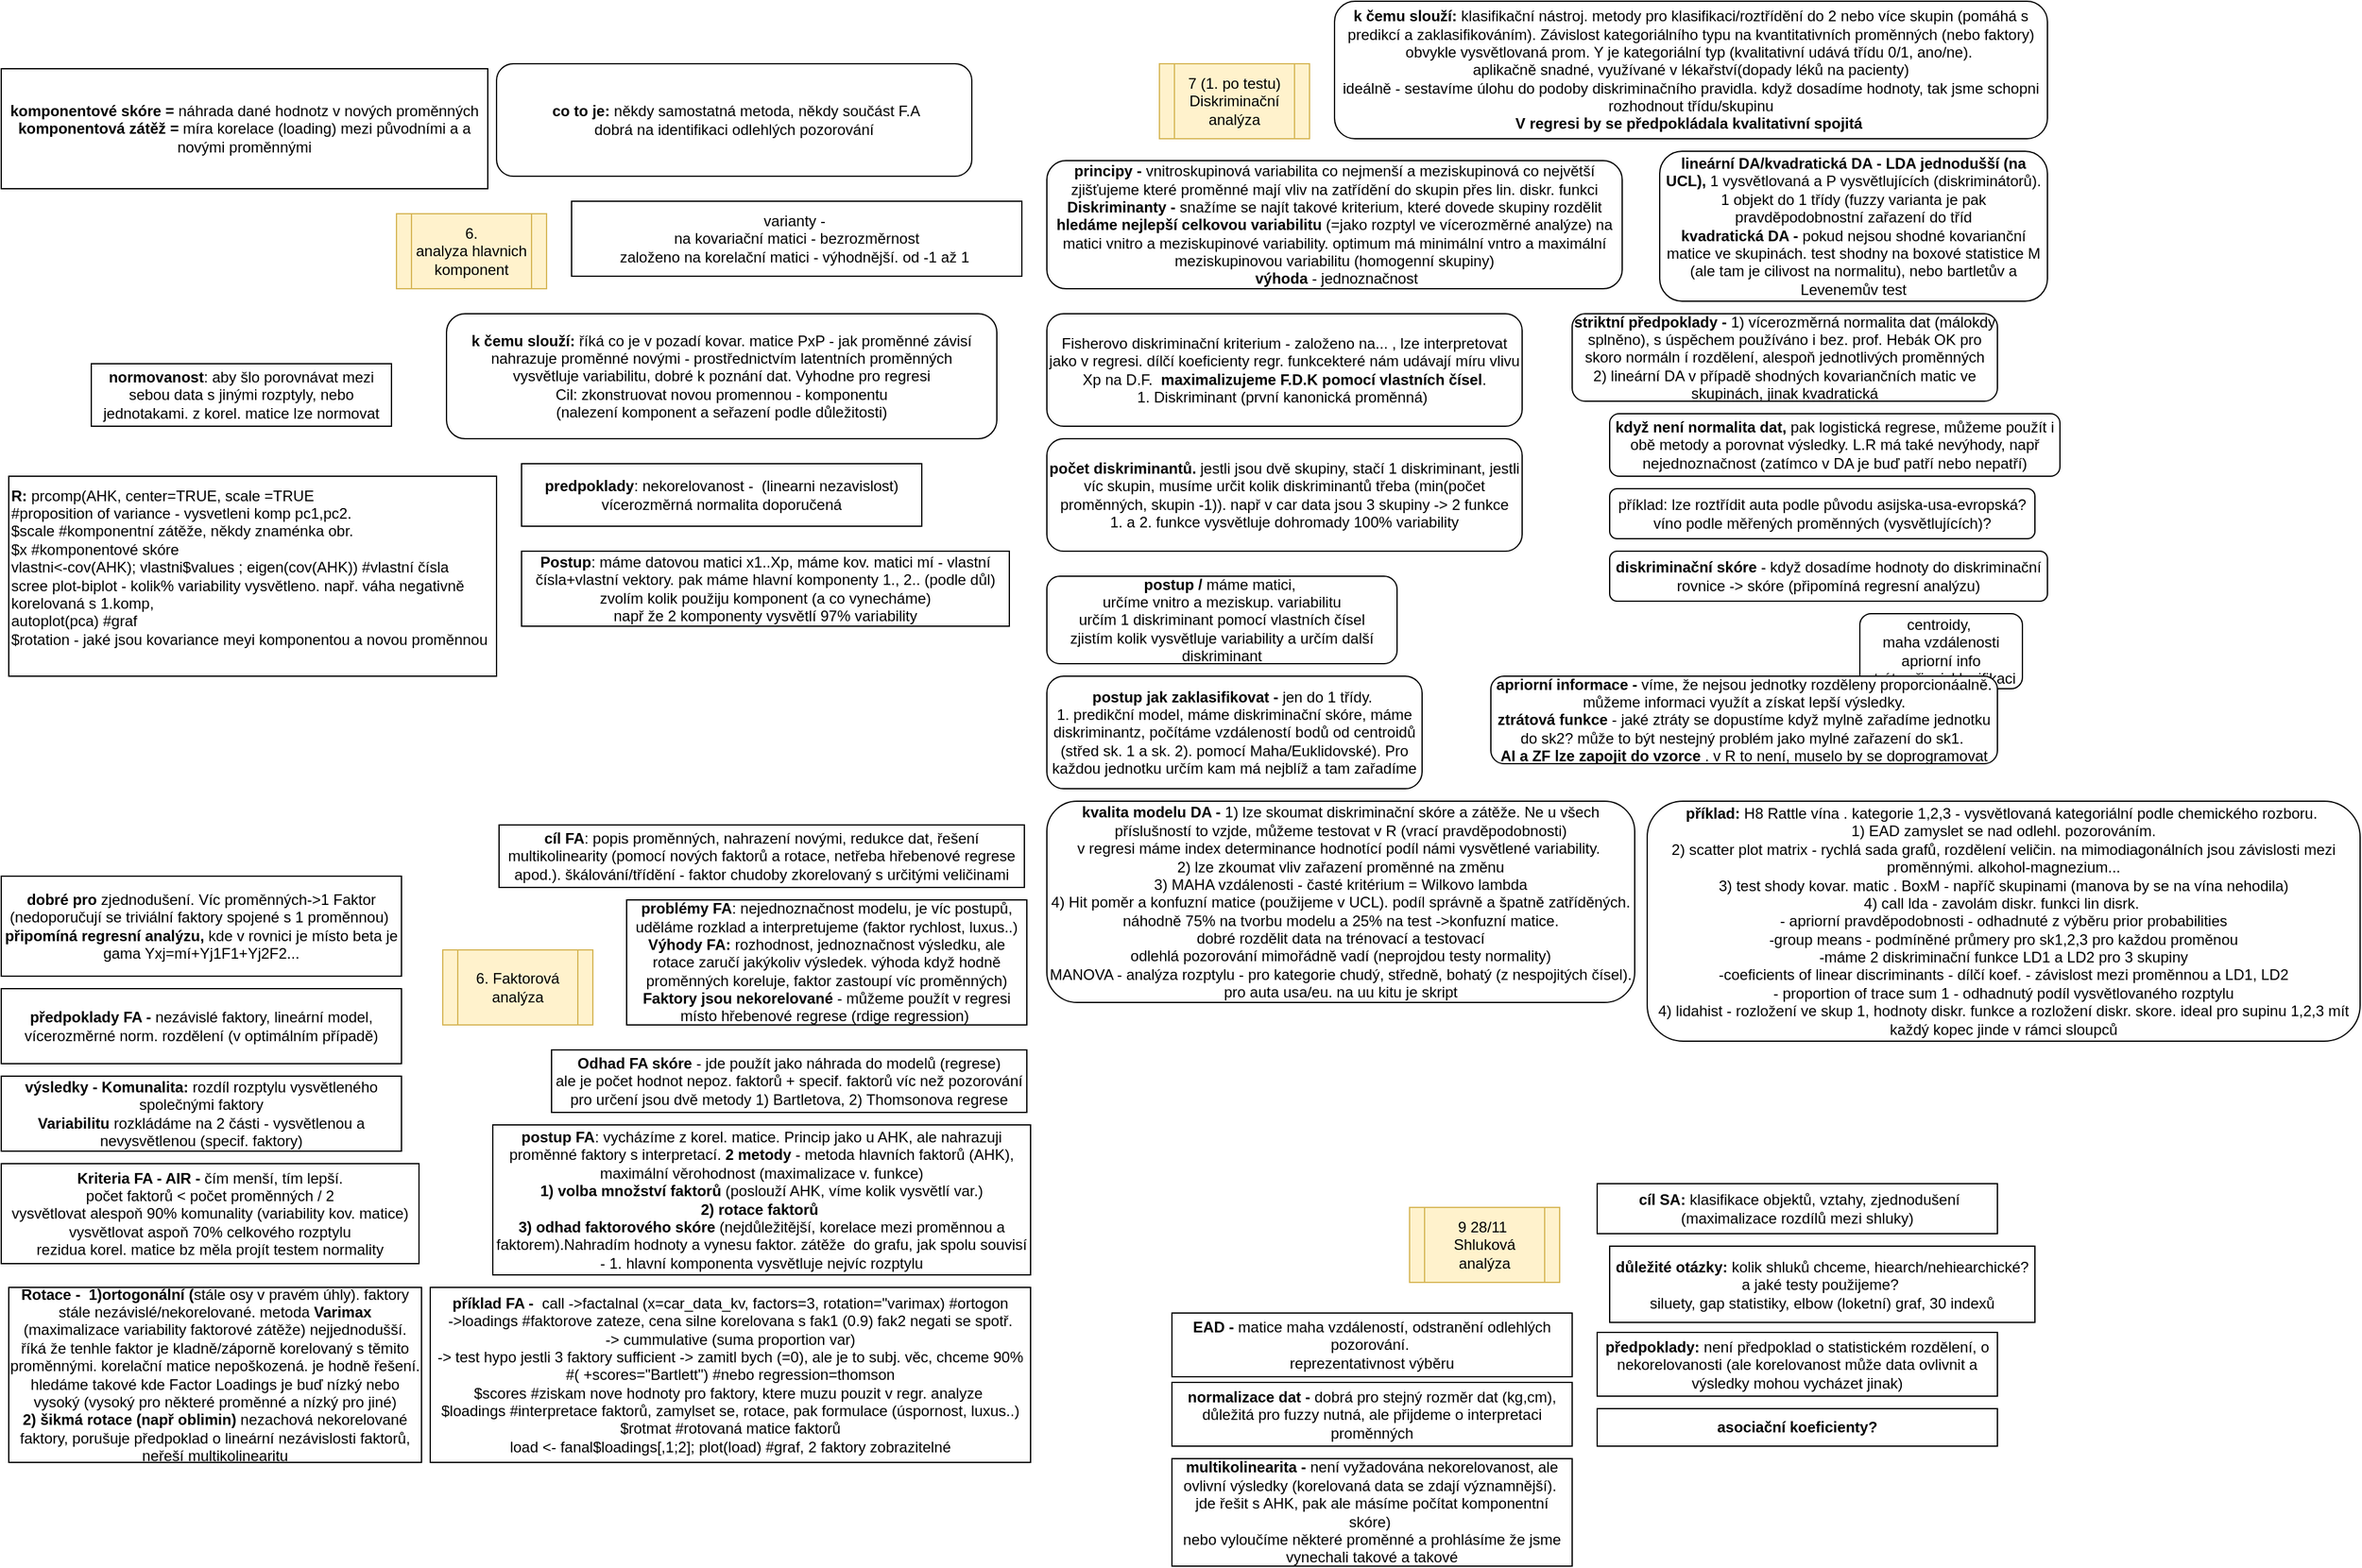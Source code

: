 <mxfile version="12.4.3" type="github" pages="1">
  <diagram id="y8Ra8WDpV--MmbTcDogs" name="Page-1">
    <mxGraphModel dx="1024" dy="566" grid="1" gridSize="10" guides="1" tooltips="1" connect="1" arrows="1" fold="1" page="1" pageScale="1" pageWidth="827" pageHeight="1169" math="0" shadow="0">
      <root>
        <mxCell id="0"/>
        <mxCell id="1" parent="0"/>
        <mxCell id="F72YbmFoQMziK-xgi5LF-1" value="varianty -&amp;nbsp;&lt;br&gt;na kovariační matici - bezrozměrnost&lt;br&gt;založeno na korelační matici - výhodnější. od -1 až 1&amp;nbsp;" style="rounded=0;whiteSpace=wrap;html=1;" parent="1" vertex="1">
          <mxGeometry x="460" y="160" width="360" height="60" as="geometry"/>
        </mxCell>
        <mxCell id="F72YbmFoQMziK-xgi5LF-2" value="6. &lt;br&gt;analyza hlavnich komponent" style="shape=process;whiteSpace=wrap;html=1;backgroundOutline=1;fillColor=#fff2cc;strokeColor=#d6b656;" parent="1" vertex="1">
          <mxGeometry x="320" y="170" width="120" height="60" as="geometry"/>
        </mxCell>
        <mxCell id="F72YbmFoQMziK-xgi5LF-4" value="&lt;b&gt;&amp;nbsp;co to je:&lt;/b&gt; někdy samostatná metoda, někdy součást F.A&lt;br&gt;dobrá na identifikaci odlehlých pozorování&lt;br&gt;" style="rounded=1;whiteSpace=wrap;html=1;" parent="1" vertex="1">
          <mxGeometry x="400" y="50" width="380" height="90" as="geometry"/>
        </mxCell>
        <mxCell id="F72YbmFoQMziK-xgi5LF-5" value="&lt;b&gt;k čemu slouží:&lt;/b&gt; říká co je v pozadí kovar. matice PxP - jak proměnné závisí&lt;br&gt;nahrazuje proměnné novými - prostřednictvím latentních proměnných&lt;br&gt;vysvětluje variabilitu, dobré k poznání dat. Vyhodne pro regresi&lt;br&gt;Cil: zkonstruovat novou promennou - komponentu&lt;br&gt;(nalezení komponent a seřazení podle důležitosti)" style="rounded=1;whiteSpace=wrap;html=1;" parent="1" vertex="1">
          <mxGeometry x="360" y="250" width="440" height="100" as="geometry"/>
        </mxCell>
        <mxCell id="F72YbmFoQMziK-xgi5LF-6" value="&lt;b&gt;predpoklady&lt;/b&gt;: nekorelovanost -&amp;nbsp; (linearni nezavislost)&lt;br&gt;vícerozměrná normalita doporučená" style="rounded=0;whiteSpace=wrap;html=1;" parent="1" vertex="1">
          <mxGeometry x="420" y="370" width="320" height="50" as="geometry"/>
        </mxCell>
        <mxCell id="F72YbmFoQMziK-xgi5LF-7" value="&lt;b&gt;Postup&lt;/b&gt;: máme datovou matici x1..Xp, máme kov. matici mí - vlastní čísla+vlastní vektory. pak máme hlavní komponenty 1., 2.. (podle důl)&lt;br&gt;zvolím kolik použiju komponent (a co vynecháme)&lt;br&gt;např že 2 komponenty vysvětlí 97% variability" style="rounded=0;whiteSpace=wrap;html=1;" parent="1" vertex="1">
          <mxGeometry x="420" y="440" width="390" height="60" as="geometry"/>
        </mxCell>
        <mxCell id="F72YbmFoQMziK-xgi5LF-9" value="&lt;b&gt;komponentové skóre =&lt;/b&gt; náhrada dané hodnotz v nových proměnných&lt;br&gt;&lt;b&gt;komponentová zátěž =&lt;/b&gt; míra korelace (loading) mezi původními a a novými proměnnými" style="rounded=0;whiteSpace=wrap;html=1;" parent="1" vertex="1">
          <mxGeometry x="4" y="54" width="389" height="96" as="geometry"/>
        </mxCell>
        <mxCell id="F72YbmFoQMziK-xgi5LF-10" value="&lt;b&gt;normovanost&lt;/b&gt;: aby šlo porovnávat mezi sebou data s jinými rozptyly, nebo jednotakami. z korel. matice lze normovat" style="rounded=0;whiteSpace=wrap;html=1;" parent="1" vertex="1">
          <mxGeometry x="76" y="290" width="240" height="50" as="geometry"/>
        </mxCell>
        <mxCell id="F72YbmFoQMziK-xgi5LF-12" value="&lt;b&gt;R: &lt;/b&gt;prcomp(AHK, center=TRUE, scale =TRUE&lt;br&gt;#proposition of variance - vysvetleni komp pc1,pc2.&lt;br&gt;$scale #komponentní zátěže, někdy znaménka obr.&lt;br&gt;$x #komponentové skóre&lt;br&gt;vlastni&amp;lt;-cov(AHK); vlastni$values ; eigen(cov(AHK)) #vlastní čísla&lt;br&gt;&lt;div&gt;&lt;span&gt;scree plot-biplot - kolik% variability vysvětleno. např. váha negativně korelovaná s 1.komp,&amp;nbsp;&lt;/span&gt;&lt;/div&gt;&lt;div&gt;&lt;span&gt;autoplot(pca) #graf&lt;/span&gt;&lt;/div&gt;&lt;div&gt;$rotation - jaké jsou kovariance meyi komponentou a novou proměnnou&lt;/div&gt;&lt;div&gt;&lt;br&gt;&lt;/div&gt;" style="rounded=0;whiteSpace=wrap;html=1;align=left;" parent="1" vertex="1">
          <mxGeometry x="10" y="380" width="390" height="160" as="geometry"/>
        </mxCell>
        <mxCell id="F72YbmFoQMziK-xgi5LF-13" value="6. Faktorová analýza" style="shape=process;whiteSpace=wrap;html=1;backgroundOutline=1;fillColor=#fff2cc;strokeColor=#d6b656;" parent="1" vertex="1">
          <mxGeometry x="357" y="759" width="120" height="60" as="geometry"/>
        </mxCell>
        <mxCell id="F72YbmFoQMziK-xgi5LF-14" value="&lt;b&gt;problémy FA&lt;/b&gt;: nejednoznačnost modelu, je víc postupů, uděláme rozklad a interpretujeme (faktor rychlost, luxus..)&lt;br&gt;&lt;b&gt;Výhody FA:&lt;/b&gt; rozhodnost, jednoznačnost výsledku, ale rotace zaručí jakýkoliv výsledek. výhoda když hodně proměnných koreluje, faktor zastoupí víc proměnných)&lt;br&gt;&lt;b&gt;Faktory jsou nekorelované&lt;/b&gt;&amp;nbsp;- můžeme použít v regresi místo hřebenové regrese (rdige regression)&amp;nbsp;" style="rounded=0;whiteSpace=wrap;html=1;" parent="1" vertex="1">
          <mxGeometry x="504" y="719" width="320" height="100" as="geometry"/>
        </mxCell>
        <mxCell id="F72YbmFoQMziK-xgi5LF-15" value="&lt;b&gt;dobré pro&lt;/b&gt; zjednodušení. Víc proměnných-&amp;gt;1 Faktor (nedoporučují se triviální faktory spojené s 1 proměnnou)&amp;nbsp;&lt;br&gt;&lt;b&gt;připomíná regresní analýzu,&lt;/b&gt; kde v rovnici je místo beta je gama Yxj=mí+Yj1F1+Yj2F2...&lt;br&gt;" style="rounded=0;whiteSpace=wrap;html=1;" parent="1" vertex="1">
          <mxGeometry x="4" y="700" width="320" height="80" as="geometry"/>
        </mxCell>
        <mxCell id="F72YbmFoQMziK-xgi5LF-16" value="&lt;b&gt;cíl FA&lt;/b&gt;: popis proměnných, nahrazení novými, redukce dat, řešení multikolinearity (pomocí nových faktorů a rotace, netřeba hřebenové regrese apod.). škálování/třídění - faktor chudoby zkorelovaný s určitými veličinami" style="rounded=0;whiteSpace=wrap;html=1;" parent="1" vertex="1">
          <mxGeometry x="402" y="659" width="420" height="50" as="geometry"/>
        </mxCell>
        <mxCell id="F72YbmFoQMziK-xgi5LF-17" value="&lt;b&gt;postup FA&lt;/b&gt;: vycházíme z korel. matice. Princip jako u AHK, ale nahrazuji proměnné faktory s interpretací.&amp;nbsp;&lt;b&gt;2 metody&amp;nbsp;&lt;/b&gt;- metoda hlavních faktorů (AHK), maximální věrohodnost (maximalizace v. funkce)&lt;br&gt;&lt;b&gt;1) volba množství faktorů &lt;/b&gt;(poslouží AHK, víme kolik vysvětlí var.)&lt;br&gt;&lt;b&gt;2) rotace faktorů&amp;nbsp;&lt;/b&gt;&lt;br&gt;&lt;b&gt;3) odhad faktorového skóre&lt;/b&gt; (nejdůležitější, korelace mezi proměnnou a faktorem).Nahradím hodnoty a vynesu faktor. zátěže&amp;nbsp; do grafu, jak spolu souvisí&lt;br&gt;- 1. hlavní komponenta vysvětluje nejvíc rozptylu" style="rounded=0;whiteSpace=wrap;html=1;" parent="1" vertex="1">
          <mxGeometry x="397" y="899" width="430" height="120" as="geometry"/>
        </mxCell>
        <mxCell id="akfnTeuAMZxxue4OsH-c-2" value="&lt;b&gt;předpoklady FA - &lt;/b&gt;nezávislé faktory, lineární model, vícerozměrné norm. rozdělení (v optimálním případě)" style="rounded=0;whiteSpace=wrap;html=1;" vertex="1" parent="1">
          <mxGeometry x="4" y="790" width="320" height="60" as="geometry"/>
        </mxCell>
        <mxCell id="akfnTeuAMZxxue4OsH-c-3" value="&lt;b&gt;výsledky - Komunalita: &lt;/b&gt;rozdíl rozptylu vysvětleného společnými faktory&lt;br&gt;&lt;b&gt;Variabilitu &lt;/b&gt;rozkládáme na 2 části - vysvětlenou a nevysvětlenou (specif. faktory)" style="rounded=0;whiteSpace=wrap;html=1;" vertex="1" parent="1">
          <mxGeometry x="4" y="860" width="320" height="60" as="geometry"/>
        </mxCell>
        <mxCell id="akfnTeuAMZxxue4OsH-c-4" value="&lt;b&gt;Rotace -&amp;nbsp; 1)ortogonální (&lt;/b&gt;stále osy v pravém úhly). faktory stále nezávislé/nekorelované.&amp;nbsp;metoda &lt;b&gt;Varimax &lt;/b&gt;(maximalizace variability faktorové zátěže)&lt;b&gt;&amp;nbsp;&lt;/b&gt;nejjednodušší. říká že tenhle faktor je kladně/záporně korelovaný s těmito proměnnými. korelační matice nepoškozená. je hodně řešení. hledáme takové kde Factor Loadings je buď nízký nebo vysoký (vysoký pro některé proměnné a nízký pro jiné)&lt;br&gt;&lt;b&gt;2) šikmá rotace (např oblimin)&amp;nbsp;&lt;/b&gt;nezachová nekorelované faktory, porušuje předpoklad o lineární nezávislosti faktorů, neřeší multikolinearitu" style="rounded=0;whiteSpace=wrap;html=1;" vertex="1" parent="1">
          <mxGeometry x="10" y="1029" width="330" height="140" as="geometry"/>
        </mxCell>
        <mxCell id="akfnTeuAMZxxue4OsH-c-8" value="&lt;span style=&quot;color: rgba(0 , 0 , 0 , 0) ; font-family: monospace ; font-size: 0px&quot;&gt;%3CmxGraphModel%3E%3Croot%3E%3CmxCell%20id%3D%220%22%2F%3E%3CmxCell%20id%3D%221%22%20parent%3D%220%22%2F%3E%3CmxCell%20id%3D%222%22%20value%3D%22%26lt%3Bb%26gt%3Bp%C5%99edpoklady%20FA%20-%20%26lt%3B%2Fb%26gt%3Bnez%C3%A1visl%C3%A9%20faktory%2C%20line%C3%A1rn%C3%AD%20model%2C%20v%C3%ADcerozm%C4%9Brn%C3%A9%20norm.%20rozd%C4%9Blen%C3%AD%20(v%20optim%C3%A1ln%C3%ADm%20p%C5%99%C3%ADpad%C4%9B)%22%20style%3D%22rounded%3D0%3BwhiteSpace%3Dwrap%3Bhtml%3D1%3B%22%20vertex%3D%221%22%20parent%3D%221%22%3E%3CmxGeometry%20x%3D%2280%22%20y%3D%22920%22%20width%3D%22320%22%20height%3D%2260%22%20as%3D%22geometry%22%2F%3E%3C%2FmxCell%3E%3C%2Froot%3E%3C%2FmxGraphModel%3E&lt;/span&gt;" style="text;html=1;align=center;verticalAlign=middle;resizable=0;points=[];;autosize=1;" vertex="1" parent="1">
          <mxGeometry x="254" y="1054" width="20" height="20" as="geometry"/>
        </mxCell>
        <mxCell id="akfnTeuAMZxxue4OsH-c-9" value="&lt;b&gt;Kriteria FA - AIR -&lt;/b&gt; čím menší, tím lepší. &lt;br&gt;počet faktorů &amp;lt; počet proměnných / 2&lt;br&gt;vysvětlovat alespoň 90% komunality (variability kov. matice) &lt;br&gt;vysvětlovat aspoň 70% celkového rozptylu&lt;br&gt;rezidua korel. matice bz měla projít testem normality" style="rounded=0;whiteSpace=wrap;html=1;" vertex="1" parent="1">
          <mxGeometry x="4" y="930" width="334" height="80" as="geometry"/>
        </mxCell>
        <mxCell id="akfnTeuAMZxxue4OsH-c-10" value="&lt;b&gt;Odhad FA skóre &lt;/b&gt;- jde použít jako náhrada do modelů (regrese)&lt;br&gt;ale je počet hodnot nepoz. faktorů + specif. faktorů víc než pozorování&lt;br&gt;pro určení jsou dvě metody 1) Bartletova, 2) Thomsonova regrese" style="rounded=0;whiteSpace=wrap;html=1;" vertex="1" parent="1">
          <mxGeometry x="444" y="839" width="380" height="50" as="geometry"/>
        </mxCell>
        <mxCell id="akfnTeuAMZxxue4OsH-c-11" value="&lt;b&gt;příklad FA -&amp;nbsp; &lt;/b&gt;call -&amp;gt;factalnal (x=car_data_kv, factors=3, rotation=&quot;varimax) #ortogon&lt;br&gt;-&amp;gt;loadings #faktorove zateze, cena silne korelovana s fak1 (0.9) fak2 negati se spotř.&lt;br&gt;-&amp;gt; cummulative (suma proportion var)&lt;br&gt;-&amp;gt; test hypo jestli 3 faktory sufficient -&amp;gt; zamitl bych (=0), ale je to subj. věc, chceme 90%&lt;br&gt;#( +scores=&quot;Bartlett&quot;) #nebo regression=thomson&lt;br&gt;$scores #ziskam nove hodnoty pro faktory, ktere muzu pouzit v regr. analyze&amp;nbsp;&lt;br&gt;$loadings #interpretace faktorů, zamylset se, rotace, pak formulace (úspornost, luxus..)&lt;br&gt;$rotmat #rotovaná matice faktorů&lt;br&gt;load &amp;lt;- fanal$loadings[,1;2]; plot(load) #graf, 2 faktory zobrazitelné" style="rounded=0;whiteSpace=wrap;html=1;" vertex="1" parent="1">
          <mxGeometry x="347" y="1029" width="480" height="140" as="geometry"/>
        </mxCell>
        <mxCell id="akfnTeuAMZxxue4OsH-c-13" value="9 28/11&amp;nbsp;&lt;br&gt;Shluková analýza" style="shape=process;whiteSpace=wrap;html=1;backgroundOutline=1;fillColor=#fff2cc;strokeColor=#d6b656;" vertex="1" parent="1">
          <mxGeometry x="1130" y="965" width="120" height="60" as="geometry"/>
        </mxCell>
        <mxCell id="akfnTeuAMZxxue4OsH-c-15" value="&lt;b&gt;&amp;nbsp;cíl SA: &lt;/b&gt;klasifikace objektů, vztahy, zjednodušení (maximalizace rozdílů mezi shluky)" style="rounded=0;whiteSpace=wrap;html=1;" vertex="1" parent="1">
          <mxGeometry x="1280" y="946" width="320" height="40" as="geometry"/>
        </mxCell>
        <mxCell id="akfnTeuAMZxxue4OsH-c-16" value="&lt;b&gt;důležité otázky: &lt;/b&gt;kolik shluků chceme, hiearch/nehiearchické?&lt;br&gt;a jaké testy použijeme?&amp;nbsp;&lt;br&gt;siluety, gap statistiky, elbow (loketní) graf, 30 indexů" style="rounded=0;whiteSpace=wrap;html=1;" vertex="1" parent="1">
          <mxGeometry x="1290" y="996" width="340" height="61" as="geometry"/>
        </mxCell>
        <mxCell id="akfnTeuAMZxxue4OsH-c-17" value="&lt;b&gt;předpoklady: &lt;/b&gt;není předpoklad o statistickém rozdělení, o nekorelovanosti (ale korelovanost může data ovlivnit a výsledky mohou vycházet jinak)" style="rounded=0;whiteSpace=wrap;html=1;" vertex="1" parent="1">
          <mxGeometry x="1280" y="1065" width="320" height="51" as="geometry"/>
        </mxCell>
        <mxCell id="akfnTeuAMZxxue4OsH-c-18" value="&lt;b&gt;EAD - &lt;/b&gt;matice maha vzdáleností, odstranění odlehlých pozorování.&amp;nbsp;&lt;br&gt;reprezentativnost výběru" style="rounded=0;whiteSpace=wrap;html=1;" vertex="1" parent="1">
          <mxGeometry x="940" y="1049.5" width="320" height="51" as="geometry"/>
        </mxCell>
        <mxCell id="akfnTeuAMZxxue4OsH-c-19" value="&lt;b&gt;normalizace dat - &lt;/b&gt;dobrá pro stejný rozměr dat (kg,cm), důležitá pro fuzzy nutná, ale přijdeme o interpretaci proměnných" style="rounded=0;whiteSpace=wrap;html=1;" vertex="1" parent="1">
          <mxGeometry x="940" y="1105" width="320" height="51" as="geometry"/>
        </mxCell>
        <mxCell id="akfnTeuAMZxxue4OsH-c-20" value="&lt;b&gt;multikolinearita - &lt;/b&gt;není vyžadována nekorelovanost, ale ovlivní výsledky (korelovaná data se zdají významnější).&amp;nbsp;&lt;br&gt;jde řešit s AHK, pak ale másíme počítat komponentní skóre)&amp;nbsp;&lt;br&gt;nebo vyloučíme některé proměnné a prohlásíme že jsme vynechali takové a takové" style="rounded=0;whiteSpace=wrap;html=1;" vertex="1" parent="1">
          <mxGeometry x="940" y="1166" width="320" height="86" as="geometry"/>
        </mxCell>
        <mxCell id="akfnTeuAMZxxue4OsH-c-21" value="&lt;b&gt;asociační koeficienty?&lt;/b&gt;" style="rounded=0;whiteSpace=wrap;html=1;" vertex="1" parent="1">
          <mxGeometry x="1280" y="1126" width="320" height="30" as="geometry"/>
        </mxCell>
        <mxCell id="akfnTeuAMZxxue4OsH-c-22" value="7 (1. po testu) Diskriminační analýza" style="shape=process;whiteSpace=wrap;html=1;backgroundOutline=1;fillColor=#fff2cc;strokeColor=#d6b656;" vertex="1" parent="1">
          <mxGeometry x="930" y="50" width="120" height="60" as="geometry"/>
        </mxCell>
        <mxCell id="akfnTeuAMZxxue4OsH-c-23" value="&lt;b&gt;k čemu slouží:&lt;/b&gt;&amp;nbsp;klasifikační nástroj. metody pro klasifikaci/roztřídění do 2 nebo více skupin (pomáhá s predikcí a zaklasifikováním). Závislost kategoriálního typu na kvantitativních proměnných (nebo faktory)&lt;br&gt;obvykle vysvětlovaná prom. Y je kategoriální typ (kvalitativní udává třídu 0/1, ano/ne).&amp;nbsp;&lt;br&gt;aplikačně snadné, využívané v lékařství(dopady léků na pacienty)&lt;br&gt;ideálně - sestavíme úlohu do podoby diskriminačního pravidla. když dosadíme hodnoty, tak jsme schopni rozhodnout třídu/skupinu&lt;br&gt;&lt;b&gt;V regresi by se předpokládala kvalitativní spojitá&amp;nbsp;&lt;/b&gt;" style="rounded=1;whiteSpace=wrap;html=1;" vertex="1" parent="1">
          <mxGeometry x="1070" width="570" height="110" as="geometry"/>
        </mxCell>
        <mxCell id="akfnTeuAMZxxue4OsH-c-24" value="&lt;b&gt;principy - &lt;/b&gt;vnitroskupinová variabilita co nejmenší a meziskupinová co největší&lt;br&gt;zjišťujeme které proměnné mají vliv na zatřídění do skupin přes lin. diskr. funkci&lt;br&gt;&lt;b&gt;Diskriminanty -&amp;nbsp;&lt;/b&gt;snažíme se najít takové kriterium, které dovede skupiny rozdělit &lt;b&gt;hledáme nejlepší celkovou variabilitu&lt;/b&gt; (=jako rozptyl ve vícerozměrné analýze) na matici vnitro a meziskupinové variability. optimum má minimální vntro a maximální meziskupinovou variabilitu (homogenní skupiny)&lt;br&gt;&lt;b&gt;&amp;nbsp;výhoda &lt;/b&gt;- jednoznačnost" style="rounded=1;whiteSpace=wrap;html=1;" vertex="1" parent="1">
          <mxGeometry x="840" y="127.5" width="460" height="102.5" as="geometry"/>
        </mxCell>
        <mxCell id="akfnTeuAMZxxue4OsH-c-25" value="&lt;b&gt;lineární DA/kvadratická DA - LDA jednodušší (na UCL),&lt;/b&gt; 1 vysvětlovaná a P vysvětlujících (diskriminátorů). 1 objekt do 1 třídy (fuzzy varianta je pak pravděpodobnostní zařazení do tříd&lt;br&gt;&lt;b&gt;kvadratická DA - &lt;/b&gt;pokud nejsou shodné kovarianční matice ve skupinách. test shodny na boxové statistice M (ale tam je cilivost na normalitu), nebo bartletův a Levenemův test" style="rounded=1;whiteSpace=wrap;html=1;" vertex="1" parent="1">
          <mxGeometry x="1330" y="120" width="310" height="120" as="geometry"/>
        </mxCell>
        <mxCell id="akfnTeuAMZxxue4OsH-c-26" value="&lt;b&gt;striktní předpoklady - &lt;/b&gt;1) vícerozměrná normalita dat (málokdy splněno), s úspěchem používáno i bez. prof. Hebák OK pro skoro normáln í rozdělení, alespoň jednotlivých proměnných&lt;br&gt;2) lineární DA v případě shodných kovariančních matic ve skupinách, jinak kvadratická" style="rounded=1;whiteSpace=wrap;html=1;" vertex="1" parent="1">
          <mxGeometry x="1260" y="250" width="340" height="70" as="geometry"/>
        </mxCell>
        <mxCell id="akfnTeuAMZxxue4OsH-c-27" value="&lt;b&gt;když není normalita dat,&lt;/b&gt; pak logistická regrese, můžeme použít i obě metody a porovnat výsledky. L.R má také nevýhody, např nejednoznačnost (zatímco v DA je buď patří nebo nepatří)" style="rounded=1;whiteSpace=wrap;html=1;" vertex="1" parent="1">
          <mxGeometry x="1290" y="330" width="360" height="50" as="geometry"/>
        </mxCell>
        <mxCell id="akfnTeuAMZxxue4OsH-c-28" value="příklad: lze roztřídit auta podle původu asijska-usa-evropská?&lt;br&gt;víno podle měřených proměnných (vysvětlujících)?" style="rounded=1;whiteSpace=wrap;html=1;" vertex="1" parent="1">
          <mxGeometry x="1290" y="390" width="340" height="40" as="geometry"/>
        </mxCell>
        <mxCell id="akfnTeuAMZxxue4OsH-c-29" value="centroidy,&amp;nbsp;&lt;br&gt;maha vzdálenosti&lt;br&gt;apriorní info&lt;br&gt;ztráty při misklasifikaci" style="rounded=1;whiteSpace=wrap;html=1;" vertex="1" parent="1">
          <mxGeometry x="1490" y="490" width="130" height="60" as="geometry"/>
        </mxCell>
        <mxCell id="akfnTeuAMZxxue4OsH-c-30" value="Fisherovo diskriminační kriterium - založeno na... , lze interpretovat jako v regresi. dílčí koeficienty regr. funkcekteré nám udávají míru vlivu Xp na D.F.&amp;nbsp;&amp;nbsp;&lt;b&gt;maximalizujeme F.D.K pomocí vlastních čísel&lt;/b&gt;. &lt;br&gt;1. Diskriminant (první kanonická proměnná)&amp;nbsp;" style="rounded=1;whiteSpace=wrap;html=1;" vertex="1" parent="1">
          <mxGeometry x="840" y="250" width="380" height="90" as="geometry"/>
        </mxCell>
        <mxCell id="akfnTeuAMZxxue4OsH-c-31" value="&lt;b&gt;počet diskriminantů.&lt;/b&gt; jestli jsou dvě skupiny, stačí 1 diskriminant, jestli víc skupin, musíme určit kolik diskriminantů třeba (min(počet proměnných, skupin -1)). např v car data jsou 3 skupiny -&amp;gt; 2 funkce&lt;br&gt;1. a 2. funkce vysvětluje dohromady 100% variability" style="rounded=1;whiteSpace=wrap;html=1;" vertex="1" parent="1">
          <mxGeometry x="840" y="350" width="380" height="90" as="geometry"/>
        </mxCell>
        <mxCell id="akfnTeuAMZxxue4OsH-c-32" value="&lt;b&gt;diskriminační skóre&lt;/b&gt; - když dosadíme hodnoty do diskriminační rovnice -&amp;gt; skóre (připomíná regresní analýzu)" style="rounded=1;whiteSpace=wrap;html=1;" vertex="1" parent="1">
          <mxGeometry x="1290" y="440" width="350" height="40" as="geometry"/>
        </mxCell>
        <mxCell id="akfnTeuAMZxxue4OsH-c-33" value="&lt;b&gt;postup / &lt;/b&gt;máme matici,&amp;nbsp;&lt;br&gt;určíme vnitro a meziskup. variabilitu&lt;br&gt;určím 1 diskriminant pomocí vlastních čísel&lt;br&gt;zjistím kolik vysvětluje variability a určím další diskriminant" style="rounded=1;whiteSpace=wrap;html=1;" vertex="1" parent="1">
          <mxGeometry x="840" y="460" width="280" height="70" as="geometry"/>
        </mxCell>
        <mxCell id="akfnTeuAMZxxue4OsH-c-34" value="&lt;b&gt;postup jak zaklasifikovat -&lt;/b&gt; jen do 1 třídy.&amp;nbsp;&lt;br&gt;1. predikční model, máme diskriminační skóre, máme diskriminantz, počítáme vzdáleností bodů od centroidů (střed sk. 1 a sk. 2). pomocí Maha/Euklidovské). Pro každou jednotku určím kam má nejblíž a tam zařadíme" style="rounded=1;whiteSpace=wrap;html=1;" vertex="1" parent="1">
          <mxGeometry x="840" y="540" width="300" height="90" as="geometry"/>
        </mxCell>
        <mxCell id="akfnTeuAMZxxue4OsH-c-35" value="&lt;b&gt;apriorní informace - &lt;/b&gt;víme, že nejsou jednotky rozděleny proporcionáalně. můžeme informaci využít a získat lepší výsledky.&lt;br&gt;&lt;b&gt;ztrátová funkce &lt;/b&gt;- jaké ztráty se dopustíme když mylně zařadíme jednotku do sk2? může to být nestejný problém jako mylné zařazení do sk1.&amp;nbsp;&lt;br&gt;&lt;b&gt;AI a ZF lze zapojit do vzorce &lt;/b&gt;. v R to není, muselo by se doprogramovat" style="rounded=1;whiteSpace=wrap;html=1;" vertex="1" parent="1">
          <mxGeometry x="1195" y="540" width="405" height="70" as="geometry"/>
        </mxCell>
        <mxCell id="akfnTeuAMZxxue4OsH-c-36" value="&lt;b&gt;kvalita modelu DA -&lt;/b&gt;&amp;nbsp;1) lze skoumat diskriminační skóre a zátěže. Ne u všech příslušností to vzjde, můžeme testovat v R (vrací pravděpodobnosti) &lt;br&gt;v regresi máme index determinance hodnotící podíl námi vysvětlené variability.&amp;nbsp;&lt;br&gt;2) lze zkoumat vliv zařazení proměnné na změnu&lt;br&gt;3) MAHA vzdálenosti - časté kritérium = Wilkovo lambda&lt;br&gt;4) Hit poměr a konfuzní matice (použijeme v UCL). podíl správně a špatně zatříděných. náhodně 75% na tvorbu modelu a 25% na test -&amp;gt;konfuzní matice.&lt;br&gt;dobré rozdělit data na trénovací a testovací&lt;br&gt;odlehlá pozorování mimořádně vadí (neprojdou testy normality)&lt;br&gt;MANOVA - analýza rozptylu - pro kategorie chudý, středně, bohatý (z nespojitých čísel). pro auta usa/eu. na uu kitu je skript" style="rounded=1;whiteSpace=wrap;html=1;" vertex="1" parent="1">
          <mxGeometry x="840" y="640" width="470" height="161" as="geometry"/>
        </mxCell>
        <mxCell id="akfnTeuAMZxxue4OsH-c-37" value="&lt;b&gt;příklad: &lt;/b&gt;H8 Rattle vína . kategorie 1,2,3 - vysvětlovaná kategoriální podle chemického rozboru.&amp;nbsp;&lt;br&gt;1) EAD zamyslet se nad odlehl. pozorováním. &lt;br&gt;2) scatter plot matrix - rychlá sada grafů, rozdělení veličin. na mimodiagonálních jsou závislosti mezi proměnnými. alkohol-magnezium...&lt;br&gt;3) test shody kovar. matic . BoxM - napříč skupinami (manova by se na vína nehodila)&lt;br&gt;4) call lda - zavolám diskr. funkci lin disrk.&amp;nbsp;&lt;br&gt;- apriorní pravděpodobnosti - odhadnuté z výběru prior probabilities&lt;br&gt;-group means - podmíněné průmery pro sk1,2,3 pro každou proměnou&lt;br&gt;-máme 2 diskriminační funkce LD1 a LD2 pro 3 skupiny&lt;br&gt;-coeficients of linear discriminants - dílčí koef. - závislost mezi proměnnou a LD1, LD2&lt;br&gt;- proportion of trace sum 1 - odhadnutý podíl vysvětlovaného rozptylu&lt;br&gt;4) lidahist - rozložení ve skup 1, hodnoty diskr. funkce a rozložení diskr. skore. ideal pro supinu 1,2,3 mít každý kopec jinde v rámci sloupců&lt;br&gt;" style="rounded=1;whiteSpace=wrap;html=1;" vertex="1" parent="1">
          <mxGeometry x="1320" y="640" width="570" height="192" as="geometry"/>
        </mxCell>
      </root>
    </mxGraphModel>
  </diagram>
</mxfile>
